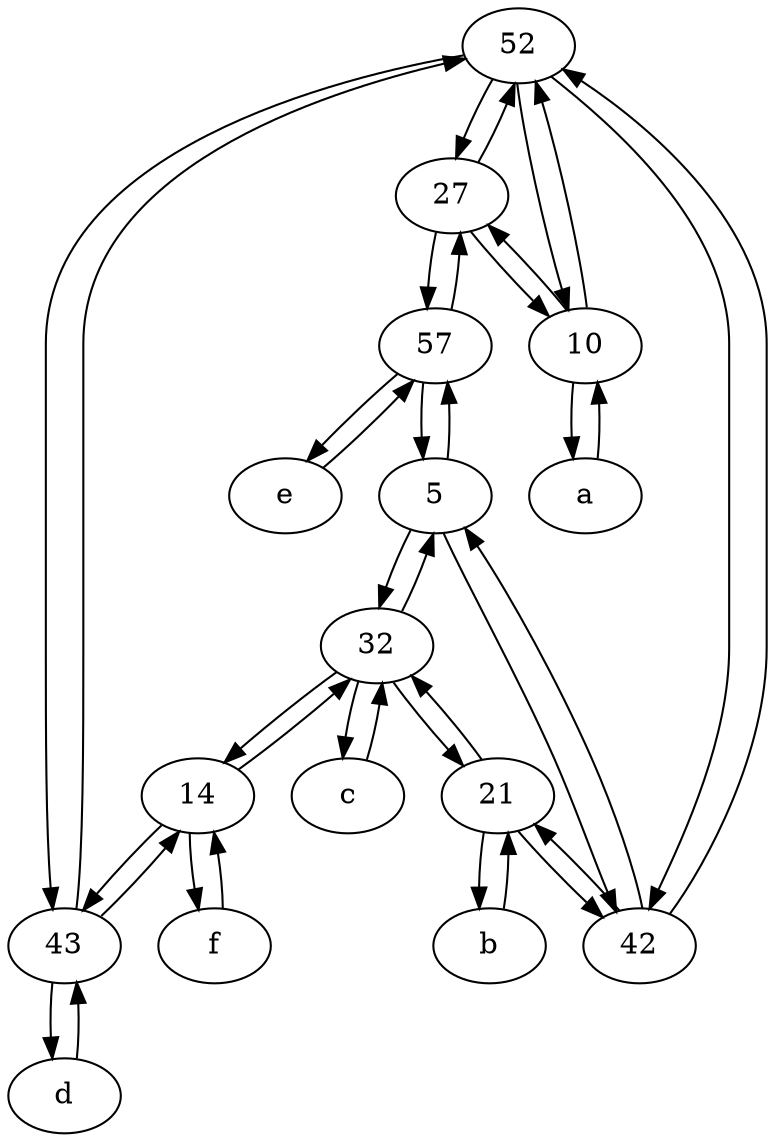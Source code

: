 digraph  {
	52;
	14;
	5;
	c [pos="20,10!"];
	e [pos="30,50!"];
	a [pos="40,10!"];
	32;
	27;
	f [pos="15,45!"];
	42;
	57;
	10;
	b [pos="50,20!"];
	43;
	21;
	d [pos="20,30!"];
	52 -> 10;
	21 -> 42;
	32 -> 21;
	43 -> 52;
	27 -> 57;
	27 -> 10;
	42 -> 52;
	5 -> 32;
	32 -> 14;
	14 -> 32;
	42 -> 21;
	57 -> 27;
	14 -> f;
	b -> 21;
	43 -> d;
	57 -> 5;
	57 -> e;
	c -> 32;
	10 -> 52;
	32 -> c;
	5 -> 57;
	21 -> b;
	d -> 43;
	42 -> 5;
	10 -> a;
	14 -> 43;
	43 -> 14;
	5 -> 42;
	32 -> 5;
	f -> 14;
	10 -> 27;
	a -> 10;
	52 -> 27;
	27 -> 52;
	52 -> 42;
	e -> 57;
	52 -> 43;
	21 -> 32;

	}